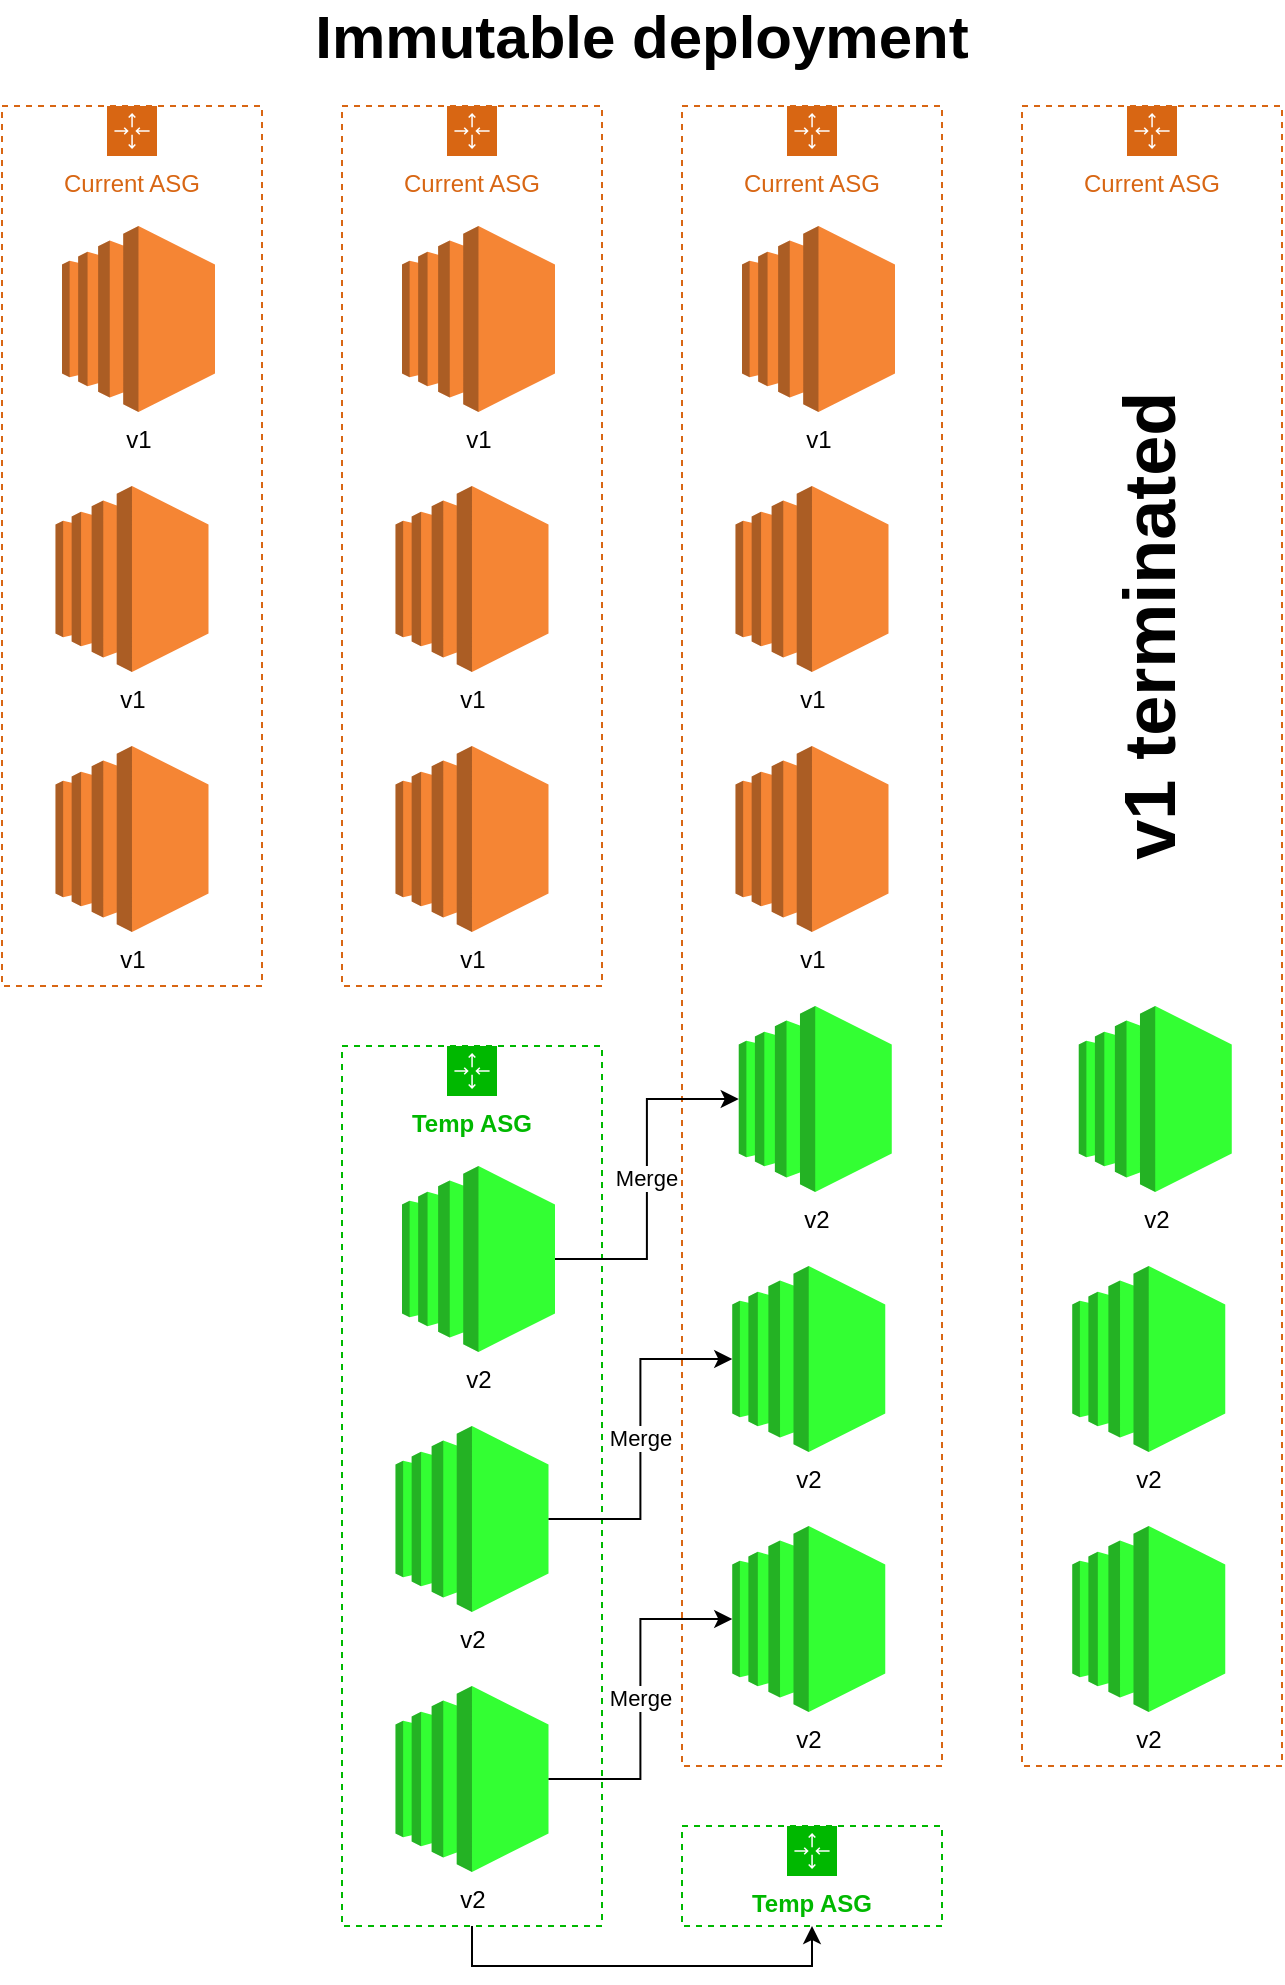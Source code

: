 <mxfile version="21.1.2" type="device">
  <diagram name="Page-1" id="fbED9rgCuTvZhmxgC018">
    <mxGraphModel dx="1098" dy="838" grid="1" gridSize="10" guides="1" tooltips="1" connect="1" arrows="1" fold="1" page="1" pageScale="1" pageWidth="850" pageHeight="1100" math="0" shadow="0">
      <root>
        <mxCell id="0" />
        <mxCell id="1" parent="0" />
        <mxCell id="nHSslDAHcQdXXj6XFl_E-1" value="Current ASG" style="points=[[0,0],[0.25,0],[0.5,0],[0.75,0],[1,0],[1,0.25],[1,0.5],[1,0.75],[1,1],[0.75,1],[0.5,1],[0.25,1],[0,1],[0,0.75],[0,0.5],[0,0.25]];outlineConnect=0;gradientColor=none;html=1;whiteSpace=wrap;fontSize=12;fontStyle=0;container=1;pointerEvents=0;collapsible=0;recursiveResize=0;shape=mxgraph.aws4.groupCenter;grIcon=mxgraph.aws4.group_auto_scaling_group;grStroke=1;strokeColor=#D86613;fillColor=none;verticalAlign=top;align=center;fontColor=#D86613;dashed=1;spacingTop=25;" parent="1" vertex="1">
          <mxGeometry x="240" y="210" width="130" height="440" as="geometry" />
        </mxCell>
        <mxCell id="nHSslDAHcQdXXj6XFl_E-3" value="v1" style="outlineConnect=0;dashed=0;verticalLabelPosition=bottom;verticalAlign=top;align=center;html=1;shape=mxgraph.aws3.ec2;fillColor=#F58534;gradientColor=none;" parent="nHSslDAHcQdXXj6XFl_E-1" vertex="1">
          <mxGeometry x="30" y="60" width="76.5" height="93" as="geometry" />
        </mxCell>
        <mxCell id="nHSslDAHcQdXXj6XFl_E-5" value="v1" style="outlineConnect=0;dashed=0;verticalLabelPosition=bottom;verticalAlign=top;align=center;html=1;shape=mxgraph.aws3.ec2;fillColor=#F58534;gradientColor=none;" parent="nHSslDAHcQdXXj6XFl_E-1" vertex="1">
          <mxGeometry x="26.75" y="190" width="76.5" height="93" as="geometry" />
        </mxCell>
        <mxCell id="nHSslDAHcQdXXj6XFl_E-6" value="v1" style="outlineConnect=0;dashed=0;verticalLabelPosition=bottom;verticalAlign=top;align=center;html=1;shape=mxgraph.aws3.ec2;fillColor=#F58534;gradientColor=none;" parent="nHSslDAHcQdXXj6XFl_E-1" vertex="1">
          <mxGeometry x="26.75" y="320" width="76.5" height="93" as="geometry" />
        </mxCell>
        <mxCell id="nHSslDAHcQdXXj6XFl_E-7" value="Current ASG" style="points=[[0,0],[0.25,0],[0.5,0],[0.75,0],[1,0],[1,0.25],[1,0.5],[1,0.75],[1,1],[0.75,1],[0.5,1],[0.25,1],[0,1],[0,0.75],[0,0.5],[0,0.25]];outlineConnect=0;gradientColor=none;html=1;whiteSpace=wrap;fontSize=12;fontStyle=0;container=1;pointerEvents=0;collapsible=0;recursiveResize=0;shape=mxgraph.aws4.groupCenter;grIcon=mxgraph.aws4.group_auto_scaling_group;grStroke=1;strokeColor=#D86613;fillColor=none;verticalAlign=top;align=center;fontColor=#D86613;dashed=1;spacingTop=25;" parent="1" vertex="1">
          <mxGeometry x="410" y="210" width="130" height="440" as="geometry" />
        </mxCell>
        <mxCell id="nHSslDAHcQdXXj6XFl_E-8" value="v1" style="outlineConnect=0;dashed=0;verticalLabelPosition=bottom;verticalAlign=top;align=center;html=1;shape=mxgraph.aws3.ec2;fillColor=#F58534;gradientColor=none;" parent="nHSslDAHcQdXXj6XFl_E-7" vertex="1">
          <mxGeometry x="30" y="60" width="76.5" height="93" as="geometry" />
        </mxCell>
        <mxCell id="nHSslDAHcQdXXj6XFl_E-9" value="v1" style="outlineConnect=0;dashed=0;verticalLabelPosition=bottom;verticalAlign=top;align=center;html=1;shape=mxgraph.aws3.ec2;fillColor=#F58534;gradientColor=none;" parent="nHSslDAHcQdXXj6XFl_E-7" vertex="1">
          <mxGeometry x="26.75" y="190" width="76.5" height="93" as="geometry" />
        </mxCell>
        <mxCell id="nHSslDAHcQdXXj6XFl_E-10" value="v1" style="outlineConnect=0;dashed=0;verticalLabelPosition=bottom;verticalAlign=top;align=center;html=1;shape=mxgraph.aws3.ec2;fillColor=#F58534;gradientColor=none;" parent="nHSslDAHcQdXXj6XFl_E-7" vertex="1">
          <mxGeometry x="26.75" y="320" width="76.5" height="93" as="geometry" />
        </mxCell>
        <mxCell id="nHSslDAHcQdXXj6XFl_E-11" value="Current ASG" style="points=[[0,0],[0.25,0],[0.5,0],[0.75,0],[1,0],[1,0.25],[1,0.5],[1,0.75],[1,1],[0.75,1],[0.5,1],[0.25,1],[0,1],[0,0.75],[0,0.5],[0,0.25]];outlineConnect=0;gradientColor=none;html=1;whiteSpace=wrap;fontSize=12;fontStyle=0;container=1;pointerEvents=0;collapsible=0;recursiveResize=0;shape=mxgraph.aws4.groupCenter;grIcon=mxgraph.aws4.group_auto_scaling_group;grStroke=1;strokeColor=#D86613;fillColor=none;verticalAlign=top;align=center;fontColor=#D86613;dashed=1;spacingTop=25;" parent="1" vertex="1">
          <mxGeometry x="580" y="210" width="130" height="830" as="geometry" />
        </mxCell>
        <mxCell id="nHSslDAHcQdXXj6XFl_E-12" value="v1" style="outlineConnect=0;dashed=0;verticalLabelPosition=bottom;verticalAlign=top;align=center;html=1;shape=mxgraph.aws3.ec2;fillColor=#F58534;gradientColor=none;" parent="nHSslDAHcQdXXj6XFl_E-11" vertex="1">
          <mxGeometry x="30" y="60" width="76.5" height="93" as="geometry" />
        </mxCell>
        <mxCell id="nHSslDAHcQdXXj6XFl_E-13" value="v1" style="outlineConnect=0;dashed=0;verticalLabelPosition=bottom;verticalAlign=top;align=center;html=1;shape=mxgraph.aws3.ec2;fillColor=#F58534;gradientColor=none;" parent="nHSslDAHcQdXXj6XFl_E-11" vertex="1">
          <mxGeometry x="26.75" y="190" width="76.5" height="93" as="geometry" />
        </mxCell>
        <mxCell id="nHSslDAHcQdXXj6XFl_E-14" value="v1" style="outlineConnect=0;dashed=0;verticalLabelPosition=bottom;verticalAlign=top;align=center;html=1;shape=mxgraph.aws3.ec2;fillColor=#F58534;gradientColor=none;" parent="nHSslDAHcQdXXj6XFl_E-11" vertex="1">
          <mxGeometry x="26.75" y="320" width="76.5" height="93" as="geometry" />
        </mxCell>
        <mxCell id="nHSslDAHcQdXXj6XFl_E-20" value="v2" style="outlineConnect=0;dashed=0;verticalLabelPosition=bottom;verticalAlign=top;align=center;html=1;shape=mxgraph.aws3.ec2;fillColor=#33ff33;gradientColor=none;" parent="nHSslDAHcQdXXj6XFl_E-11" vertex="1">
          <mxGeometry x="28.38" y="450" width="76.5" height="93" as="geometry" />
        </mxCell>
        <mxCell id="nHSslDAHcQdXXj6XFl_E-21" value="v2" style="outlineConnect=0;dashed=0;verticalLabelPosition=bottom;verticalAlign=top;align=center;html=1;shape=mxgraph.aws3.ec2;fillColor=#33ff33;gradientColor=none;" parent="nHSslDAHcQdXXj6XFl_E-11" vertex="1">
          <mxGeometry x="25.13" y="580" width="76.5" height="93" as="geometry" />
        </mxCell>
        <mxCell id="nHSslDAHcQdXXj6XFl_E-22" value="v2" style="outlineConnect=0;dashed=0;verticalLabelPosition=bottom;verticalAlign=top;align=center;html=1;shape=mxgraph.aws3.ec2;fillColor=#33ff33;gradientColor=none;" parent="nHSslDAHcQdXXj6XFl_E-11" vertex="1">
          <mxGeometry x="25.13" y="710" width="76.5" height="93" as="geometry" />
        </mxCell>
        <mxCell id="nHSslDAHcQdXXj6XFl_E-30" style="edgeStyle=orthogonalEdgeStyle;rounded=0;orthogonalLoop=1;jettySize=auto;html=1;entryX=0.5;entryY=1;entryDx=0;entryDy=0;" parent="1" source="nHSslDAHcQdXXj6XFl_E-15" target="nHSslDAHcQdXXj6XFl_E-26" edge="1">
          <mxGeometry relative="1" as="geometry">
            <Array as="points">
              <mxPoint x="475" y="1140" />
              <mxPoint x="645" y="1140" />
            </Array>
          </mxGeometry>
        </mxCell>
        <mxCell id="nHSslDAHcQdXXj6XFl_E-15" value="Temp ASG" style="points=[[0,0],[0.25,0],[0.5,0],[0.75,0],[1,0],[1,0.25],[1,0.5],[1,0.75],[1,1],[0.75,1],[0.5,1],[0.25,1],[0,1],[0,0.75],[0,0.5],[0,0.25]];outlineConnect=0;gradientColor=none;html=1;whiteSpace=wrap;fontSize=12;fontStyle=1;container=1;pointerEvents=0;collapsible=0;recursiveResize=0;shape=mxgraph.aws4.groupCenter;grIcon=mxgraph.aws4.group_auto_scaling_group;grStroke=1;strokeColor=#00b800;fillColor=none;verticalAlign=top;align=center;fontColor=#00b800;dashed=1;spacingTop=25;" parent="1" vertex="1">
          <mxGeometry x="410" y="680" width="130" height="440" as="geometry" />
        </mxCell>
        <mxCell id="nHSslDAHcQdXXj6XFl_E-16" value="v2" style="outlineConnect=0;dashed=0;verticalLabelPosition=bottom;verticalAlign=top;align=center;html=1;shape=mxgraph.aws3.ec2;fillColor=#33ff33;gradientColor=none;" parent="nHSslDAHcQdXXj6XFl_E-15" vertex="1">
          <mxGeometry x="30" y="60" width="76.5" height="93" as="geometry" />
        </mxCell>
        <mxCell id="nHSslDAHcQdXXj6XFl_E-17" value="v2" style="outlineConnect=0;dashed=0;verticalLabelPosition=bottom;verticalAlign=top;align=center;html=1;shape=mxgraph.aws3.ec2;fillColor=#33ff33;gradientColor=none;" parent="nHSslDAHcQdXXj6XFl_E-15" vertex="1">
          <mxGeometry x="26.75" y="190" width="76.5" height="93" as="geometry" />
        </mxCell>
        <mxCell id="nHSslDAHcQdXXj6XFl_E-18" value="v2" style="outlineConnect=0;dashed=0;verticalLabelPosition=bottom;verticalAlign=top;align=center;html=1;shape=mxgraph.aws3.ec2;fillColor=#33ff33;gradientColor=none;" parent="nHSslDAHcQdXXj6XFl_E-15" vertex="1">
          <mxGeometry x="26.75" y="320" width="76.5" height="93" as="geometry" />
        </mxCell>
        <mxCell id="nHSslDAHcQdXXj6XFl_E-23" value="Merge" style="edgeStyle=orthogonalEdgeStyle;rounded=0;orthogonalLoop=1;jettySize=auto;html=1;entryX=0;entryY=0.5;entryDx=0;entryDy=0;entryPerimeter=0;" parent="1" source="nHSslDAHcQdXXj6XFl_E-16" target="nHSslDAHcQdXXj6XFl_E-20" edge="1">
          <mxGeometry relative="1" as="geometry" />
        </mxCell>
        <mxCell id="nHSslDAHcQdXXj6XFl_E-24" value="Merge" style="edgeStyle=orthogonalEdgeStyle;rounded=0;orthogonalLoop=1;jettySize=auto;html=1;entryX=0;entryY=0.5;entryDx=0;entryDy=0;entryPerimeter=0;" parent="1" source="nHSslDAHcQdXXj6XFl_E-17" target="nHSslDAHcQdXXj6XFl_E-21" edge="1">
          <mxGeometry relative="1" as="geometry" />
        </mxCell>
        <mxCell id="nHSslDAHcQdXXj6XFl_E-25" value="Merge" style="edgeStyle=orthogonalEdgeStyle;rounded=0;orthogonalLoop=1;jettySize=auto;html=1;" parent="1" source="nHSslDAHcQdXXj6XFl_E-18" target="nHSslDAHcQdXXj6XFl_E-22" edge="1">
          <mxGeometry relative="1" as="geometry" />
        </mxCell>
        <mxCell id="nHSslDAHcQdXXj6XFl_E-26" value="Temp ASG" style="points=[[0,0],[0.25,0],[0.5,0],[0.75,0],[1,0],[1,0.25],[1,0.5],[1,0.75],[1,1],[0.75,1],[0.5,1],[0.25,1],[0,1],[0,0.75],[0,0.5],[0,0.25]];outlineConnect=0;gradientColor=none;html=1;whiteSpace=wrap;fontSize=12;fontStyle=1;container=1;pointerEvents=0;collapsible=0;recursiveResize=0;shape=mxgraph.aws4.groupCenter;grIcon=mxgraph.aws4.group_auto_scaling_group;grStroke=1;strokeColor=#00b800;fillColor=none;verticalAlign=top;align=center;fontColor=#00b800;dashed=1;spacingTop=25;" parent="1" vertex="1">
          <mxGeometry x="580" y="1070" width="130" height="50" as="geometry" />
        </mxCell>
        <mxCell id="nHSslDAHcQdXXj6XFl_E-31" value="Current ASG" style="points=[[0,0],[0.25,0],[0.5,0],[0.75,0],[1,0],[1,0.25],[1,0.5],[1,0.75],[1,1],[0.75,1],[0.5,1],[0.25,1],[0,1],[0,0.75],[0,0.5],[0,0.25]];outlineConnect=0;gradientColor=none;html=1;whiteSpace=wrap;fontSize=12;fontStyle=0;container=1;pointerEvents=0;collapsible=0;recursiveResize=0;shape=mxgraph.aws4.groupCenter;grIcon=mxgraph.aws4.group_auto_scaling_group;grStroke=1;strokeColor=#D86613;fillColor=none;verticalAlign=top;align=center;fontColor=#D86613;dashed=1;spacingTop=25;" parent="1" vertex="1">
          <mxGeometry x="750" y="210" width="130" height="830" as="geometry" />
        </mxCell>
        <mxCell id="nHSslDAHcQdXXj6XFl_E-35" value="v2" style="outlineConnect=0;dashed=0;verticalLabelPosition=bottom;verticalAlign=top;align=center;html=1;shape=mxgraph.aws3.ec2;fillColor=#33ff33;gradientColor=none;" parent="nHSslDAHcQdXXj6XFl_E-31" vertex="1">
          <mxGeometry x="28.38" y="450" width="76.5" height="93" as="geometry" />
        </mxCell>
        <mxCell id="nHSslDAHcQdXXj6XFl_E-36" value="v2" style="outlineConnect=0;dashed=0;verticalLabelPosition=bottom;verticalAlign=top;align=center;html=1;shape=mxgraph.aws3.ec2;fillColor=#33ff33;gradientColor=none;" parent="nHSslDAHcQdXXj6XFl_E-31" vertex="1">
          <mxGeometry x="25.13" y="580" width="76.5" height="93" as="geometry" />
        </mxCell>
        <mxCell id="nHSslDAHcQdXXj6XFl_E-37" value="v2" style="outlineConnect=0;dashed=0;verticalLabelPosition=bottom;verticalAlign=top;align=center;html=1;shape=mxgraph.aws3.ec2;fillColor=#33ff33;gradientColor=none;" parent="nHSslDAHcQdXXj6XFl_E-31" vertex="1">
          <mxGeometry x="25.13" y="710" width="76.5" height="93" as="geometry" />
        </mxCell>
        <mxCell id="nHSslDAHcQdXXj6XFl_E-38" value="v1 terminated" style="text;html=1;align=center;verticalAlign=middle;resizable=0;points=[];autosize=1;strokeColor=none;fillColor=none;rotation=-90;fontStyle=1;fontSize=36;" parent="nHSslDAHcQdXXj6XFl_E-31" vertex="1">
          <mxGeometry x="-66.62" y="230" width="260" height="60" as="geometry" />
        </mxCell>
        <mxCell id="oUfZ0caHEiEbhoJC_42c-1" value="Immutable deployment" style="text;html=1;strokeColor=none;fillColor=none;align=center;verticalAlign=middle;whiteSpace=wrap;rounded=0;fontSize=30;fontStyle=1" vertex="1" parent="1">
          <mxGeometry x="240" y="160" width="640" height="30" as="geometry" />
        </mxCell>
      </root>
    </mxGraphModel>
  </diagram>
</mxfile>
